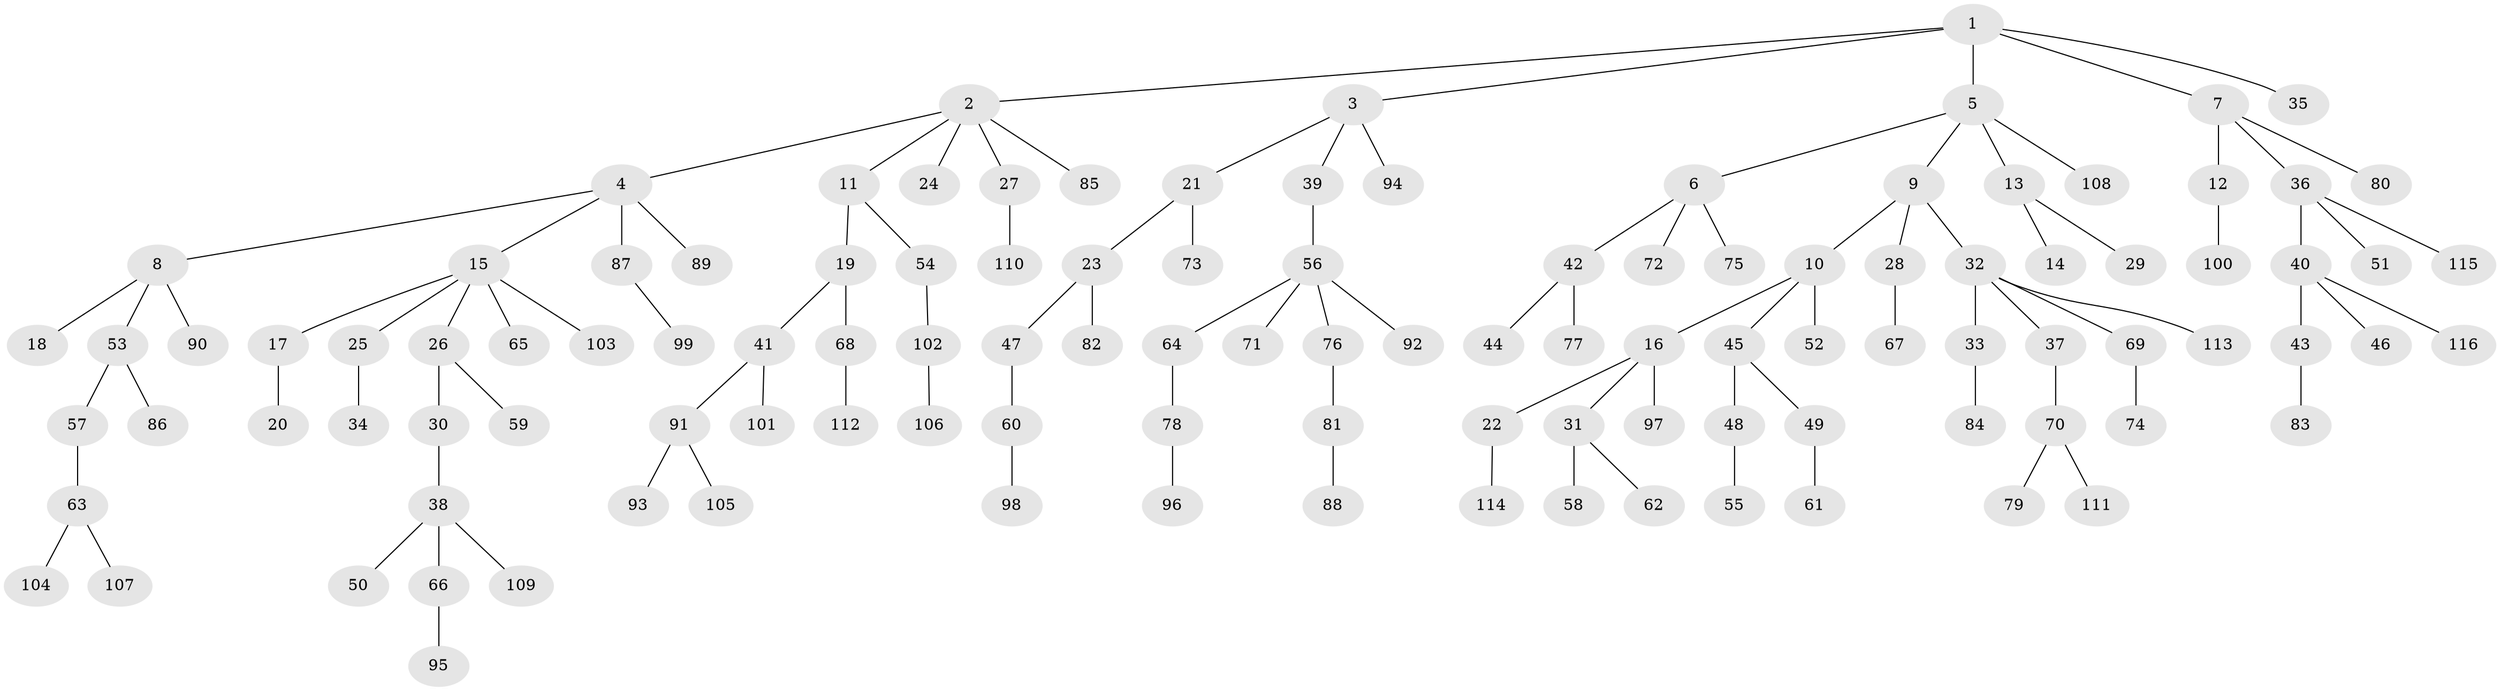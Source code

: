 // coarse degree distribution, {8: 0.012195121951219513, 9: 0.012195121951219513, 5: 0.024390243902439025, 3: 0.12195121951219512, 4: 0.06097560975609756, 7: 0.012195121951219513, 1: 0.5609756097560976, 2: 0.1951219512195122}
// Generated by graph-tools (version 1.1) at 2025/42/03/06/25 10:42:03]
// undirected, 116 vertices, 115 edges
graph export_dot {
graph [start="1"]
  node [color=gray90,style=filled];
  1;
  2;
  3;
  4;
  5;
  6;
  7;
  8;
  9;
  10;
  11;
  12;
  13;
  14;
  15;
  16;
  17;
  18;
  19;
  20;
  21;
  22;
  23;
  24;
  25;
  26;
  27;
  28;
  29;
  30;
  31;
  32;
  33;
  34;
  35;
  36;
  37;
  38;
  39;
  40;
  41;
  42;
  43;
  44;
  45;
  46;
  47;
  48;
  49;
  50;
  51;
  52;
  53;
  54;
  55;
  56;
  57;
  58;
  59;
  60;
  61;
  62;
  63;
  64;
  65;
  66;
  67;
  68;
  69;
  70;
  71;
  72;
  73;
  74;
  75;
  76;
  77;
  78;
  79;
  80;
  81;
  82;
  83;
  84;
  85;
  86;
  87;
  88;
  89;
  90;
  91;
  92;
  93;
  94;
  95;
  96;
  97;
  98;
  99;
  100;
  101;
  102;
  103;
  104;
  105;
  106;
  107;
  108;
  109;
  110;
  111;
  112;
  113;
  114;
  115;
  116;
  1 -- 2;
  1 -- 3;
  1 -- 5;
  1 -- 7;
  1 -- 35;
  2 -- 4;
  2 -- 11;
  2 -- 24;
  2 -- 27;
  2 -- 85;
  3 -- 21;
  3 -- 39;
  3 -- 94;
  4 -- 8;
  4 -- 15;
  4 -- 87;
  4 -- 89;
  5 -- 6;
  5 -- 9;
  5 -- 13;
  5 -- 108;
  6 -- 42;
  6 -- 72;
  6 -- 75;
  7 -- 12;
  7 -- 36;
  7 -- 80;
  8 -- 18;
  8 -- 53;
  8 -- 90;
  9 -- 10;
  9 -- 28;
  9 -- 32;
  10 -- 16;
  10 -- 45;
  10 -- 52;
  11 -- 19;
  11 -- 54;
  12 -- 100;
  13 -- 14;
  13 -- 29;
  15 -- 17;
  15 -- 25;
  15 -- 26;
  15 -- 65;
  15 -- 103;
  16 -- 22;
  16 -- 31;
  16 -- 97;
  17 -- 20;
  19 -- 41;
  19 -- 68;
  21 -- 23;
  21 -- 73;
  22 -- 114;
  23 -- 47;
  23 -- 82;
  25 -- 34;
  26 -- 30;
  26 -- 59;
  27 -- 110;
  28 -- 67;
  30 -- 38;
  31 -- 58;
  31 -- 62;
  32 -- 33;
  32 -- 37;
  32 -- 69;
  32 -- 113;
  33 -- 84;
  36 -- 40;
  36 -- 51;
  36 -- 115;
  37 -- 70;
  38 -- 50;
  38 -- 66;
  38 -- 109;
  39 -- 56;
  40 -- 43;
  40 -- 46;
  40 -- 116;
  41 -- 91;
  41 -- 101;
  42 -- 44;
  42 -- 77;
  43 -- 83;
  45 -- 48;
  45 -- 49;
  47 -- 60;
  48 -- 55;
  49 -- 61;
  53 -- 57;
  53 -- 86;
  54 -- 102;
  56 -- 64;
  56 -- 71;
  56 -- 76;
  56 -- 92;
  57 -- 63;
  60 -- 98;
  63 -- 104;
  63 -- 107;
  64 -- 78;
  66 -- 95;
  68 -- 112;
  69 -- 74;
  70 -- 79;
  70 -- 111;
  76 -- 81;
  78 -- 96;
  81 -- 88;
  87 -- 99;
  91 -- 93;
  91 -- 105;
  102 -- 106;
}
